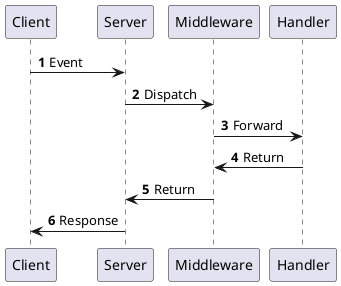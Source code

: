 @startuml

autonumber

Client     -> Server      : Event
Server     -> Middleware  : Dispatch
Middleware -> Handler     : Forward
Handler    -> Middleware  : Return
Middleware -> Server      : Return
Server     -> Client      : Response

@enduml
